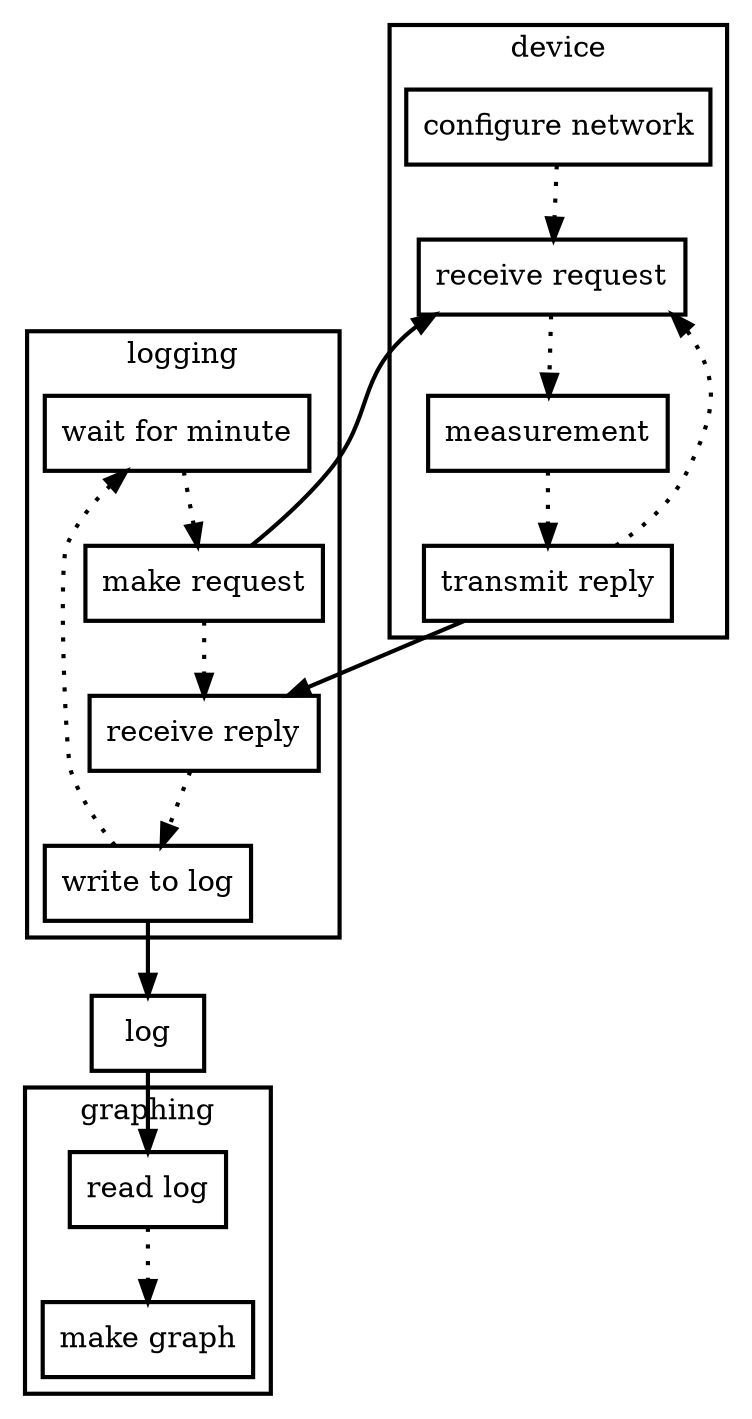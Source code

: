 digraph "esp8266-micropython-desk-temperature" {
penwidth=2;
node [penwidth=2, shape=rectangle];

"log";

subgraph cluster_a {
label = "device";
"configure network";
"receive request";
"measurement";
"transmit reply";
}

subgraph cluster_b {
label = "logging";
"wait for minute";
"make request";
"receive reply";
"write to log";
}

subgraph cluster_c {
label = "graphing";
"read log";
"make graph";
}

edge [penwidth=2, style=normal];

"make request" -> "receive request";
"transmit reply" -> "receive reply";
"write to log" -> "log";

"log" -> "read log";

edge [penwidth=2, style=dotted];

"wait for minute" -> "make request" -> "receive reply" -> "write to log" -> "wait for minute";
"configure network" -> "receive request" -> "measurement" -> "transmit reply" -> "receive request";
"read log" -> "make graph";

}
